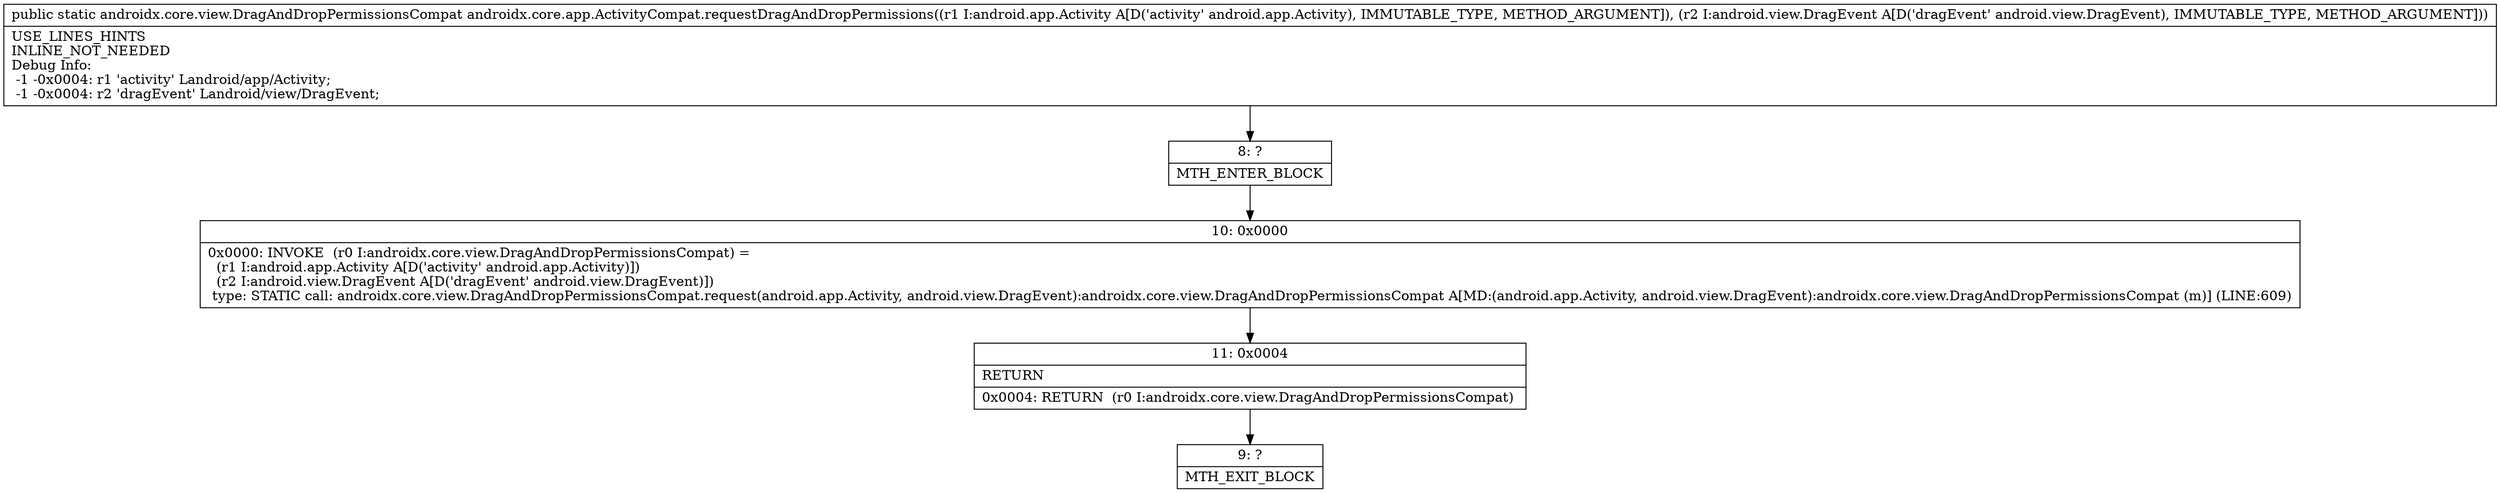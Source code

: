 digraph "CFG forandroidx.core.app.ActivityCompat.requestDragAndDropPermissions(Landroid\/app\/Activity;Landroid\/view\/DragEvent;)Landroidx\/core\/view\/DragAndDropPermissionsCompat;" {
Node_8 [shape=record,label="{8\:\ ?|MTH_ENTER_BLOCK\l}"];
Node_10 [shape=record,label="{10\:\ 0x0000|0x0000: INVOKE  (r0 I:androidx.core.view.DragAndDropPermissionsCompat) = \l  (r1 I:android.app.Activity A[D('activity' android.app.Activity)])\l  (r2 I:android.view.DragEvent A[D('dragEvent' android.view.DragEvent)])\l type: STATIC call: androidx.core.view.DragAndDropPermissionsCompat.request(android.app.Activity, android.view.DragEvent):androidx.core.view.DragAndDropPermissionsCompat A[MD:(android.app.Activity, android.view.DragEvent):androidx.core.view.DragAndDropPermissionsCompat (m)] (LINE:609)\l}"];
Node_11 [shape=record,label="{11\:\ 0x0004|RETURN\l|0x0004: RETURN  (r0 I:androidx.core.view.DragAndDropPermissionsCompat) \l}"];
Node_9 [shape=record,label="{9\:\ ?|MTH_EXIT_BLOCK\l}"];
MethodNode[shape=record,label="{public static androidx.core.view.DragAndDropPermissionsCompat androidx.core.app.ActivityCompat.requestDragAndDropPermissions((r1 I:android.app.Activity A[D('activity' android.app.Activity), IMMUTABLE_TYPE, METHOD_ARGUMENT]), (r2 I:android.view.DragEvent A[D('dragEvent' android.view.DragEvent), IMMUTABLE_TYPE, METHOD_ARGUMENT]))  | USE_LINES_HINTS\lINLINE_NOT_NEEDED\lDebug Info:\l  \-1 \-0x0004: r1 'activity' Landroid\/app\/Activity;\l  \-1 \-0x0004: r2 'dragEvent' Landroid\/view\/DragEvent;\l}"];
MethodNode -> Node_8;Node_8 -> Node_10;
Node_10 -> Node_11;
Node_11 -> Node_9;
}

